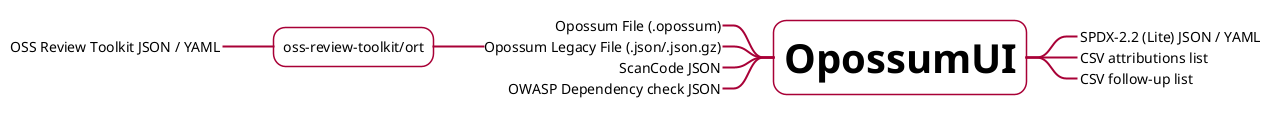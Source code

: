 @startmindmap
<style>
mindmapDiagram {
  node {
    BackgroundColor white
    ' Shadowing 0.0
    LineColor #a80036
  }
  arrow {
    ' LineStyle 4
    LineThickness 2
    LineColor #a80036
  }
  :depth(0) {
    FontSize 40
  }
  :depth(1) {
      BackGroundColor white
  }
  ' boxless {
  '   FontColor darkgreen
  ' }
  .todo {
    FontColor gray
  }
}
</style>
* <b>OpossumUI</b>
--_ Opossum File (.opossum)
--_ Opossum Legacy File (.json/.json.gz)
--- oss-review-toolkit/ort
----_ OSS Review Toolkit JSON / YAML
--_ ScanCode JSON
--_ OWASP Dependency check JSON
++_ SPDX-2.2 (Lite) JSON / YAML
++_ CSV attributions list
++_ CSV follow-up list
@endmindmap

